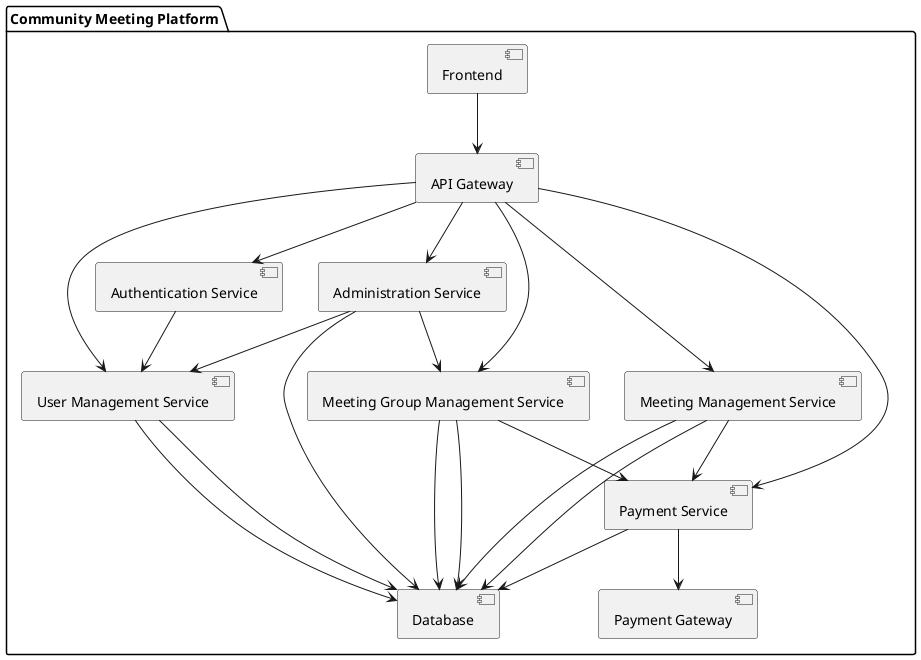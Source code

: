 @startuml
package "Community Meeting Platform" {
    [Frontend] as WebUI
    [API Gateway] as APIGateway
    [Authentication Service] as AuthService
    [User Management Service] as UserManagement
    [Meeting Group Management Service] as GroupManagement
    [Meeting Management Service] as MeetingManagement
    [Administration Service] as Administration
    [Payment Service] as PaymentService
    [Database] as Database
    [Payment Gateway] as ExternalPaymentGateway

    WebUI --> APIGateway
    APIGateway --> AuthService
    APIGateway --> UserManagement
    APIGateway --> GroupManagement
    APIGateway --> MeetingManagement
    APIGateway --> Administration
    APIGateway --> PaymentService

    AuthService --> UserManagement
    UserManagement --> Database

    GroupManagement --> Database
    GroupManagement --> PaymentService

    MeetingManagement --> Database
    MeetingManagement --> PaymentService

    Administration --> GroupManagement
    Administration --> UserManagement

    PaymentService --> ExternalPaymentGateway
    PaymentService --> Database

    UserManagement --> Database
    GroupManagement --> Database
    MeetingManagement --> Database
    Administration --> Database
}
@enduml
